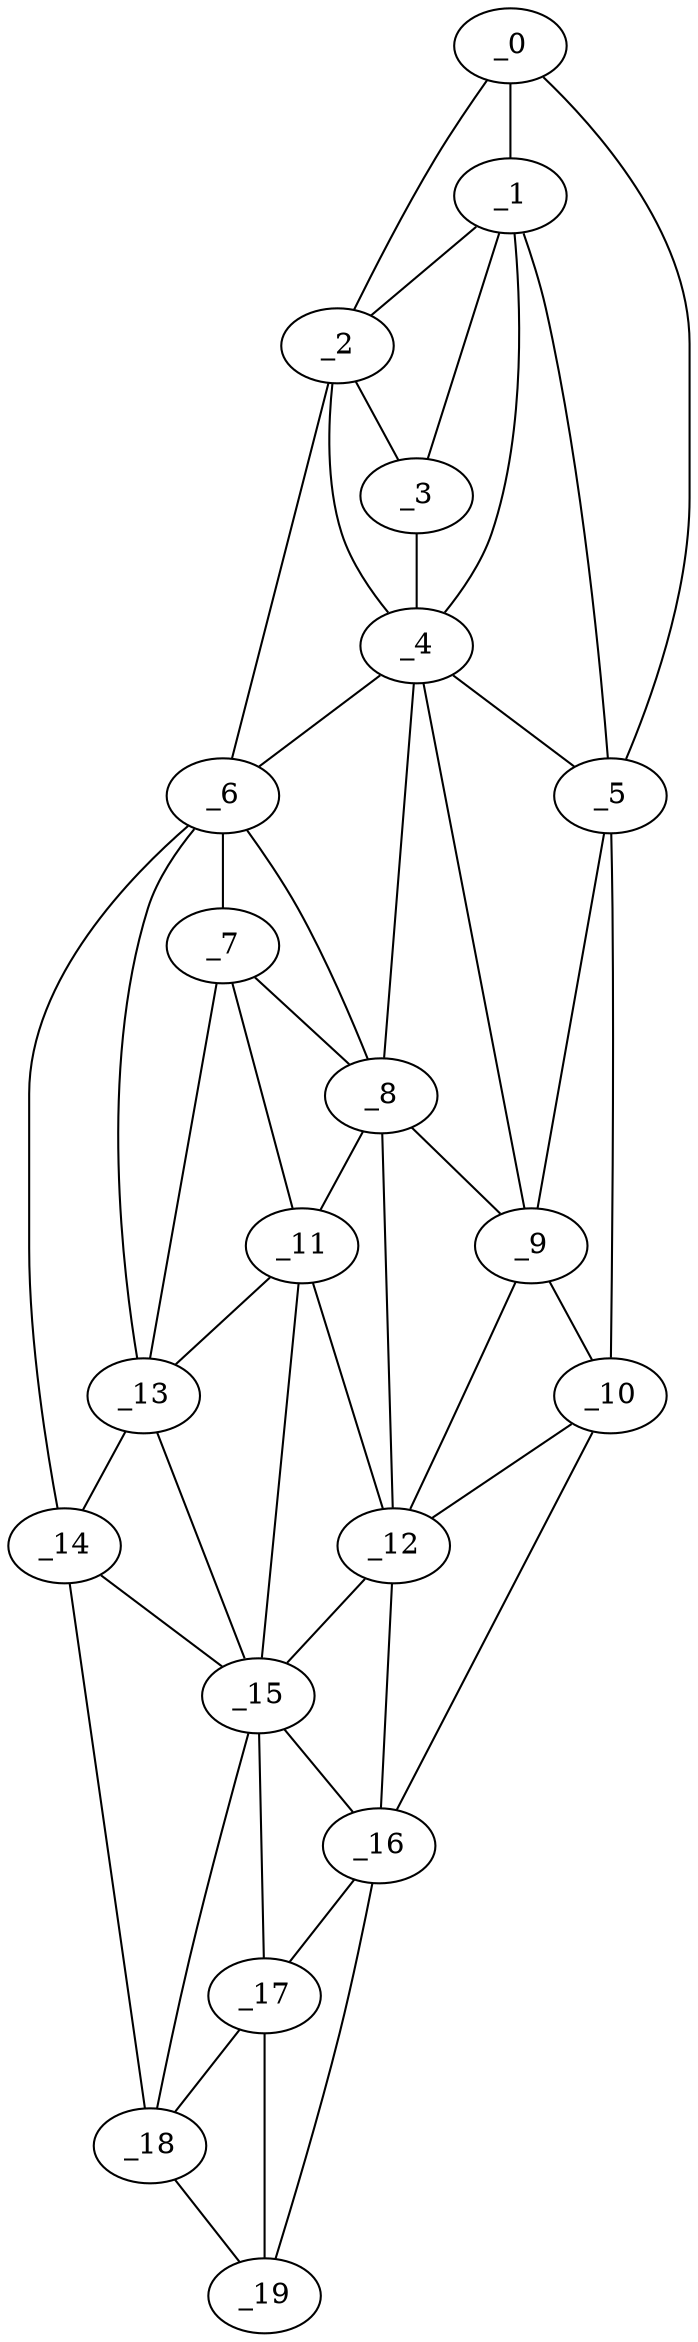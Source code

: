 graph "obj23__315.gxl" {
	_0	 [x=7,
		y=77];
	_1	 [x=26,
		y=73];
	_0 -- _1	 [valence=1];
	_2	 [x=35,
		y=57];
	_0 -- _2	 [valence=1];
	_5	 [x=46,
		y=91];
	_0 -- _5	 [valence=1];
	_1 -- _2	 [valence=2];
	_3	 [x=36,
		y=65];
	_1 -- _3	 [valence=2];
	_4	 [x=42,
		y=67];
	_1 -- _4	 [valence=2];
	_1 -- _5	 [valence=2];
	_2 -- _3	 [valence=1];
	_2 -- _4	 [valence=2];
	_6	 [x=54,
		y=46];
	_2 -- _6	 [valence=1];
	_3 -- _4	 [valence=2];
	_4 -- _5	 [valence=1];
	_4 -- _6	 [valence=1];
	_8	 [x=62,
		y=66];
	_4 -- _8	 [valence=2];
	_9	 [x=63,
		y=78];
	_4 -- _9	 [valence=1];
	_5 -- _9	 [valence=2];
	_10	 [x=67,
		y=84];
	_5 -- _10	 [valence=1];
	_7	 [x=60,
		y=48];
	_6 -- _7	 [valence=2];
	_6 -- _8	 [valence=2];
	_13	 [x=82,
		y=41];
	_6 -- _13	 [valence=1];
	_14	 [x=89,
		y=34];
	_6 -- _14	 [valence=1];
	_7 -- _8	 [valence=2];
	_11	 [x=69,
		y=53];
	_7 -- _11	 [valence=2];
	_7 -- _13	 [valence=2];
	_8 -- _9	 [valence=2];
	_8 -- _11	 [valence=1];
	_12	 [x=70,
		y=64];
	_8 -- _12	 [valence=1];
	_9 -- _10	 [valence=2];
	_9 -- _12	 [valence=2];
	_10 -- _12	 [valence=2];
	_16	 [x=101,
		y=71];
	_10 -- _16	 [valence=1];
	_11 -- _12	 [valence=2];
	_11 -- _13	 [valence=1];
	_15	 [x=97,
		y=51];
	_11 -- _15	 [valence=1];
	_12 -- _15	 [valence=2];
	_12 -- _16	 [valence=1];
	_13 -- _14	 [valence=2];
	_13 -- _15	 [valence=1];
	_14 -- _15	 [valence=1];
	_18	 [x=120,
		y=43];
	_14 -- _18	 [valence=1];
	_15 -- _16	 [valence=2];
	_17	 [x=114,
		y=54];
	_15 -- _17	 [valence=2];
	_15 -- _18	 [valence=2];
	_16 -- _17	 [valence=1];
	_19	 [x=122,
		y=56];
	_16 -- _19	 [valence=1];
	_17 -- _18	 [valence=1];
	_17 -- _19	 [valence=2];
	_18 -- _19	 [valence=1];
}
